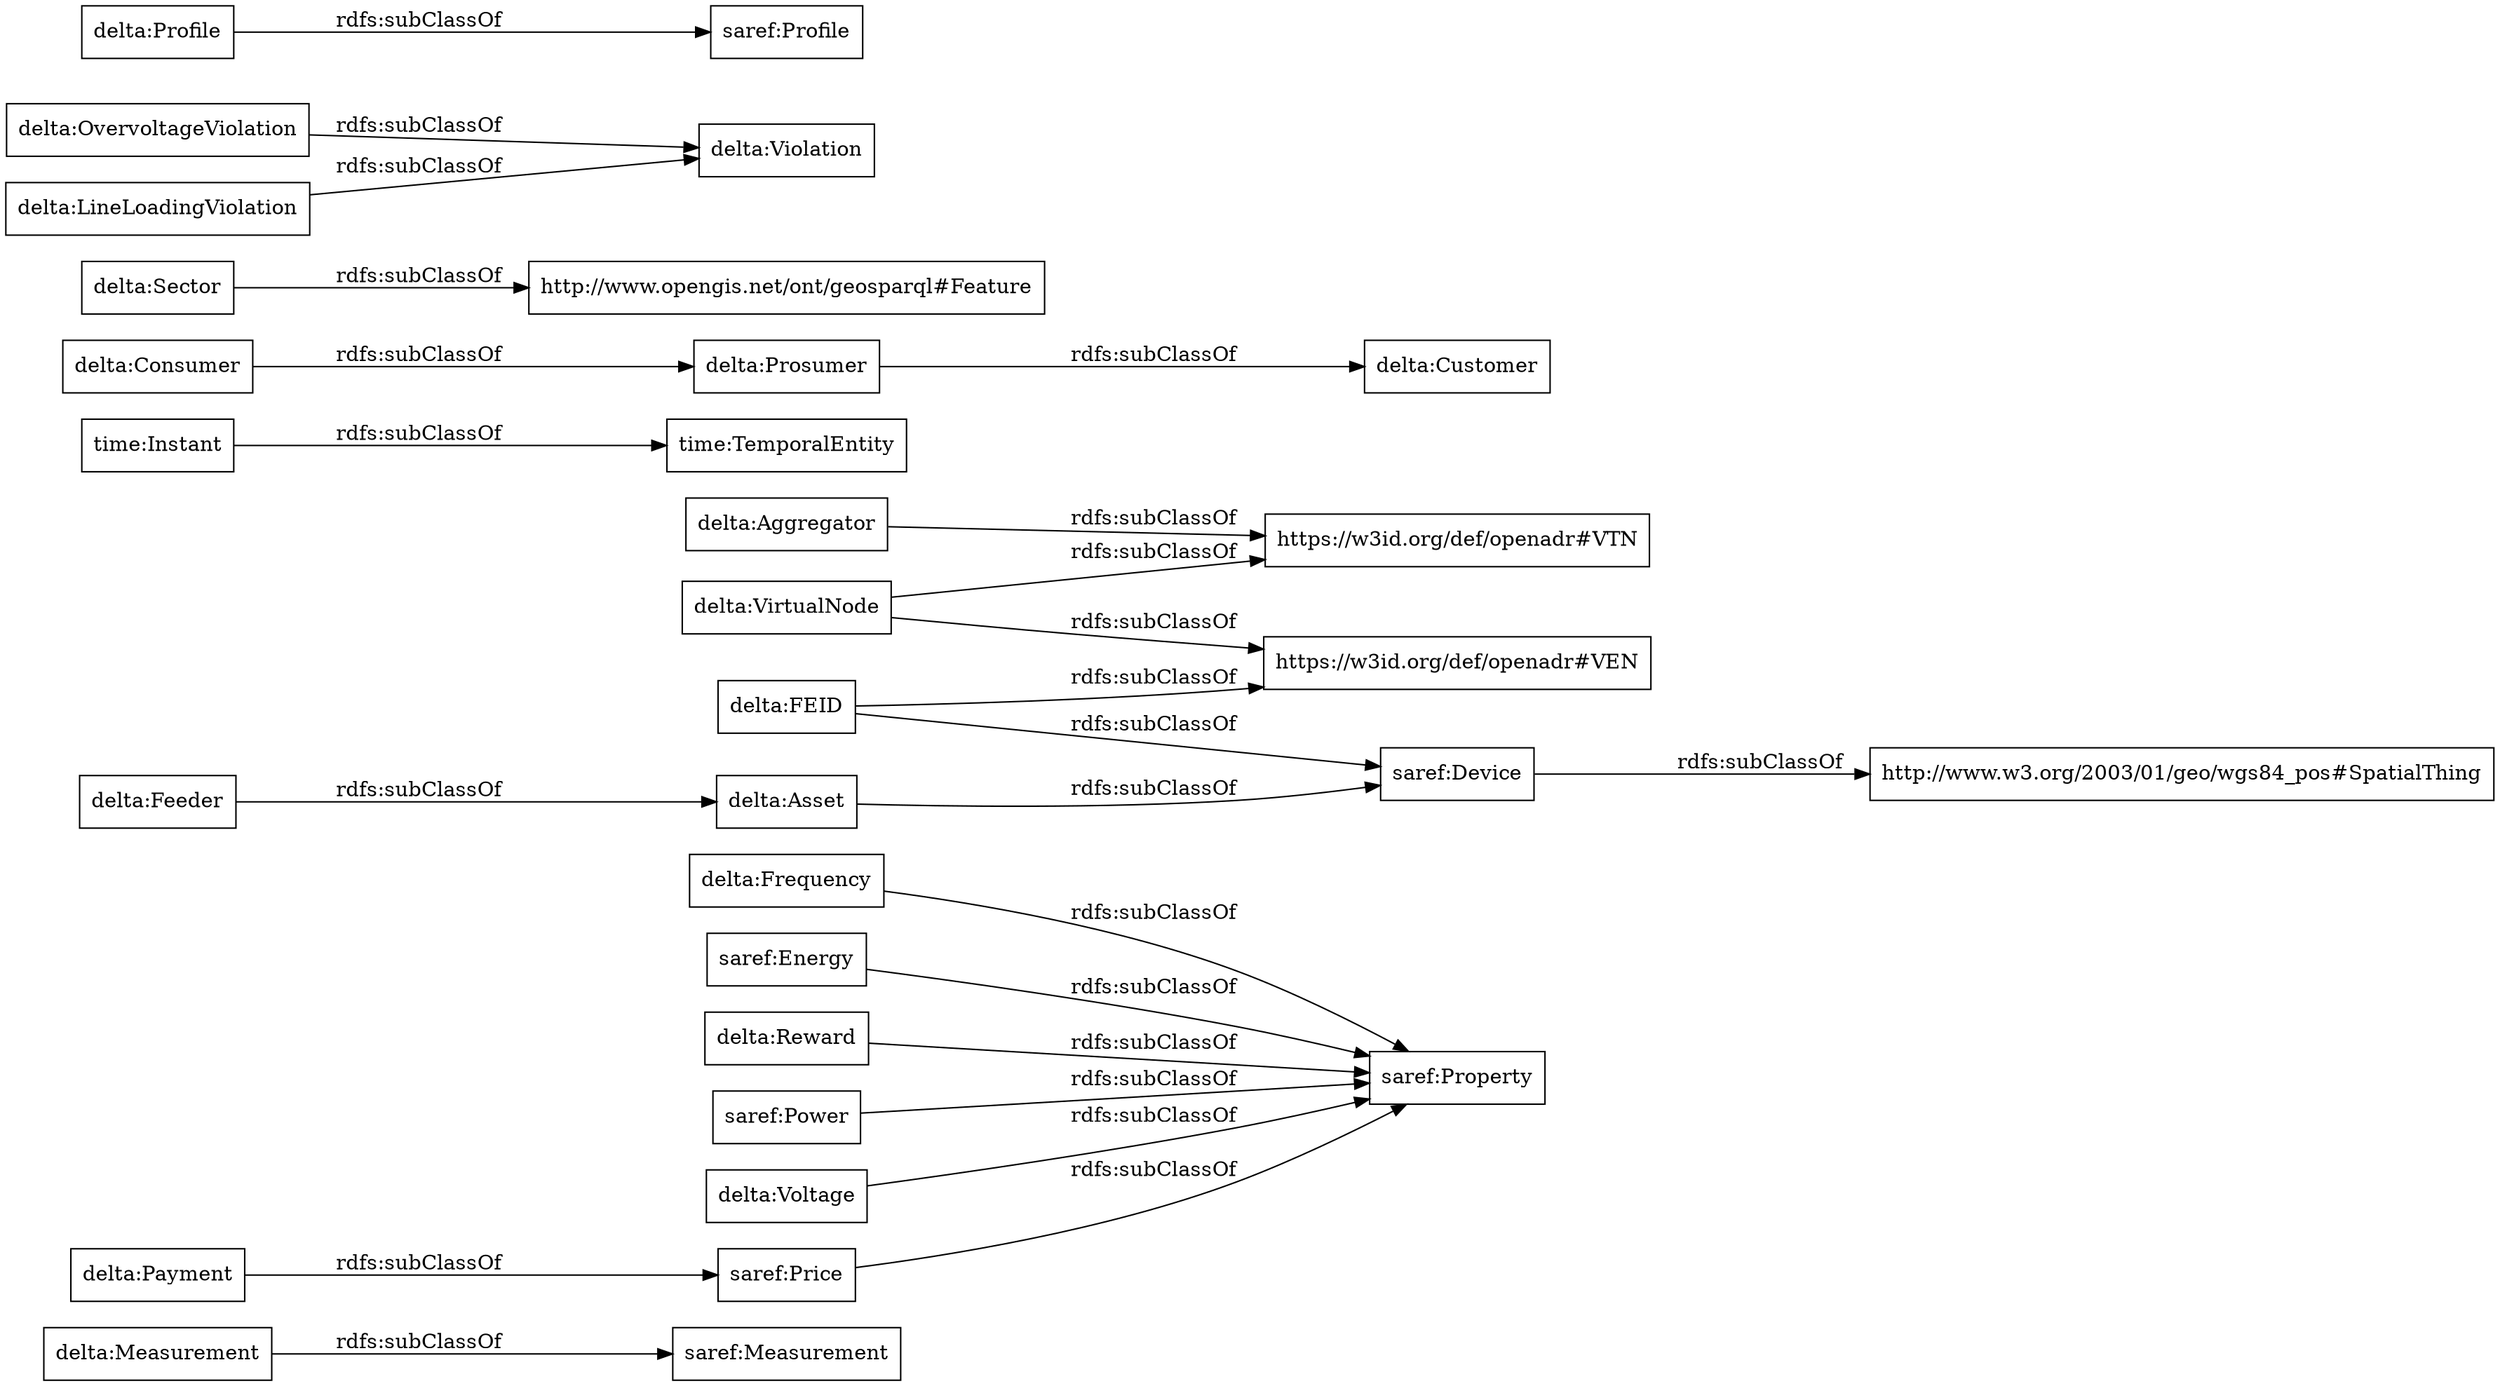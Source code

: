 digraph ar2dtool_diagram { 
rankdir=LR;
size="1000"
node [shape = rectangle, color="black"]; "saref:Measurement" "saref:Price" "https://w3id.org/def/openadr#VEN" "time:Instant" "delta:Frequency" "delta:Customer" "delta:VirtualNode" "saref:Device" "delta:Sector" "delta:OvervoltageViolation" "https://w3id.org/def/openadr#VTN" "delta:LineLoadingViolation" "delta:Violation" "saref:Energy" "delta:Consumer" "delta:Aggregator" "delta:Measurement" "http://www.w3.org/2003/01/geo/wgs84_pos#SpatialThing" "delta:Prosumer" "delta:Feeder" "delta:Reward" "time:TemporalEntity" "saref:Profile" "delta:Asset" "http://www.opengis.net/ont/geosparql#Feature" "saref:Power" "delta:Voltage" "delta:Profile" "saref:Property" "delta:FEID" "delta:Payment" ; /*classes style*/
	"saref:Energy" -> "saref:Property" [ label = "rdfs:subClassOf" ];
	"delta:Payment" -> "saref:Price" [ label = "rdfs:subClassOf" ];
	"delta:LineLoadingViolation" -> "delta:Violation" [ label = "rdfs:subClassOf" ];
	"delta:Measurement" -> "saref:Measurement" [ label = "rdfs:subClassOf" ];
	"delta:VirtualNode" -> "https://w3id.org/def/openadr#VTN" [ label = "rdfs:subClassOf" ];
	"delta:VirtualNode" -> "https://w3id.org/def/openadr#VEN" [ label = "rdfs:subClassOf" ];
	"delta:Feeder" -> "delta:Asset" [ label = "rdfs:subClassOf" ];
	"delta:Voltage" -> "saref:Property" [ label = "rdfs:subClassOf" ];
	"saref:Price" -> "saref:Property" [ label = "rdfs:subClassOf" ];
	"delta:Sector" -> "http://www.opengis.net/ont/geosparql#Feature" [ label = "rdfs:subClassOf" ];
	"saref:Device" -> "http://www.w3.org/2003/01/geo/wgs84_pos#SpatialThing" [ label = "rdfs:subClassOf" ];
	"delta:Aggregator" -> "https://w3id.org/def/openadr#VTN" [ label = "rdfs:subClassOf" ];
	"delta:OvervoltageViolation" -> "delta:Violation" [ label = "rdfs:subClassOf" ];
	"delta:FEID" -> "saref:Device" [ label = "rdfs:subClassOf" ];
	"delta:FEID" -> "https://w3id.org/def/openadr#VEN" [ label = "rdfs:subClassOf" ];
	"delta:Asset" -> "saref:Device" [ label = "rdfs:subClassOf" ];
	"delta:Frequency" -> "saref:Property" [ label = "rdfs:subClassOf" ];
	"delta:Prosumer" -> "delta:Customer" [ label = "rdfs:subClassOf" ];
	"time:Instant" -> "time:TemporalEntity" [ label = "rdfs:subClassOf" ];
	"delta:Profile" -> "saref:Profile" [ label = "rdfs:subClassOf" ];
	"delta:Consumer" -> "delta:Prosumer" [ label = "rdfs:subClassOf" ];
	"delta:Reward" -> "saref:Property" [ label = "rdfs:subClassOf" ];
	"saref:Power" -> "saref:Property" [ label = "rdfs:subClassOf" ];

}
